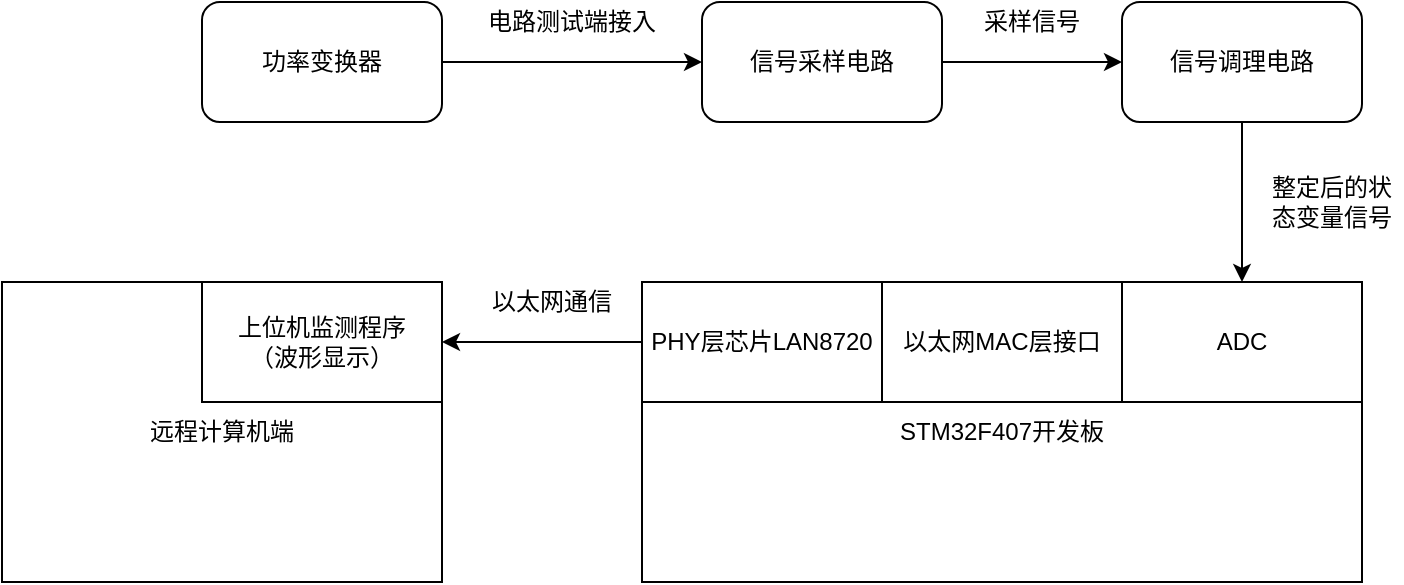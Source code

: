 <mxfile version="13.1.3">
    <diagram id="6hGFLwfOUW9BJ-s0fimq" name="Page-1">
        <mxGraphModel dx="666" dy="579" grid="1" gridSize="10" guides="1" tooltips="1" connect="1" arrows="1" fold="1" page="1" pageScale="1" pageWidth="1169" pageHeight="1654" math="0" shadow="0">
            <root>
                <mxCell id="0"/>
                <mxCell id="1" parent="0"/>
                <mxCell id="4" value="" style="edgeStyle=orthogonalEdgeStyle;rounded=0;orthogonalLoop=1;jettySize=auto;html=1;" edge="1" parent="1" source="2" target="3">
                    <mxGeometry relative="1" as="geometry"/>
                </mxCell>
                <mxCell id="2" value="功率变换器" style="rounded=1;whiteSpace=wrap;html=1;" vertex="1" parent="1">
                    <mxGeometry x="320" y="250" width="120" height="60" as="geometry"/>
                </mxCell>
                <mxCell id="7" value="" style="edgeStyle=orthogonalEdgeStyle;rounded=0;orthogonalLoop=1;jettySize=auto;html=1;" edge="1" parent="1" source="3" target="6">
                    <mxGeometry relative="1" as="geometry"/>
                </mxCell>
                <mxCell id="3" value="信号采样电路" style="rounded=1;whiteSpace=wrap;html=1;" vertex="1" parent="1">
                    <mxGeometry x="570" y="250" width="120" height="60" as="geometry"/>
                </mxCell>
                <mxCell id="19" value="" style="edgeStyle=orthogonalEdgeStyle;rounded=0;orthogonalLoop=1;jettySize=auto;html=1;" edge="1" parent="1" source="6" target="10">
                    <mxGeometry relative="1" as="geometry"/>
                </mxCell>
                <mxCell id="6" value="信号调理电路" style="rounded=1;whiteSpace=wrap;html=1;" vertex="1" parent="1">
                    <mxGeometry x="780" y="250" width="120" height="60" as="geometry"/>
                </mxCell>
                <mxCell id="8" value="STM32F407开发板" style="rounded=0;whiteSpace=wrap;html=1;" vertex="1" parent="1">
                    <mxGeometry x="540" y="390" width="360" height="150" as="geometry"/>
                </mxCell>
                <mxCell id="5" value="电路测试端接入" style="text;html=1;strokeColor=none;fillColor=none;align=center;verticalAlign=middle;whiteSpace=wrap;rounded=0;" vertex="1" parent="1">
                    <mxGeometry x="460" y="250" width="90" height="20" as="geometry"/>
                </mxCell>
                <mxCell id="10" value="ADC" style="rounded=0;whiteSpace=wrap;html=1;" vertex="1" parent="1">
                    <mxGeometry x="780" y="390" width="120" height="60" as="geometry"/>
                </mxCell>
                <mxCell id="11" value="以太网MAC层接口" style="rounded=0;whiteSpace=wrap;html=1;" vertex="1" parent="1">
                    <mxGeometry x="660" y="390" width="120" height="60" as="geometry"/>
                </mxCell>
                <mxCell id="24" style="edgeStyle=orthogonalEdgeStyle;rounded=0;orthogonalLoop=1;jettySize=auto;html=1;exitX=0;exitY=0.5;exitDx=0;exitDy=0;entryX=1;entryY=0.5;entryDx=0;entryDy=0;" edge="1" parent="1" source="12" target="18">
                    <mxGeometry relative="1" as="geometry"/>
                </mxCell>
                <mxCell id="12" value="PHY层芯片LAN8720" style="rounded=0;whiteSpace=wrap;html=1;" vertex="1" parent="1">
                    <mxGeometry x="540" y="390" width="120" height="60" as="geometry"/>
                </mxCell>
                <mxCell id="15" value="远程计算机端" style="rounded=0;whiteSpace=wrap;html=1;" vertex="1" parent="1">
                    <mxGeometry x="220" y="390" width="220" height="150" as="geometry"/>
                </mxCell>
                <mxCell id="17" value="以太网通信" style="text;html=1;strokeColor=none;fillColor=none;align=center;verticalAlign=middle;whiteSpace=wrap;rounded=0;" vertex="1" parent="1">
                    <mxGeometry x="460" y="390" width="70" height="20" as="geometry"/>
                </mxCell>
                <mxCell id="18" value="上位机监测程序&lt;br&gt;（波形显示）" style="rounded=0;whiteSpace=wrap;html=1;" vertex="1" parent="1">
                    <mxGeometry x="320" y="390" width="120" height="60" as="geometry"/>
                </mxCell>
                <mxCell id="25" value="整定后的状态变量信号" style="text;html=1;strokeColor=none;fillColor=none;align=center;verticalAlign=middle;whiteSpace=wrap;rounded=0;" vertex="1" parent="1">
                    <mxGeometry x="850" y="340" width="70" height="20" as="geometry"/>
                </mxCell>
                <mxCell id="26" value="采样信号" style="text;html=1;strokeColor=none;fillColor=none;align=center;verticalAlign=middle;whiteSpace=wrap;rounded=0;" vertex="1" parent="1">
                    <mxGeometry x="710" y="250" width="50" height="20" as="geometry"/>
                </mxCell>
            </root>
        </mxGraphModel>
    </diagram>
</mxfile>